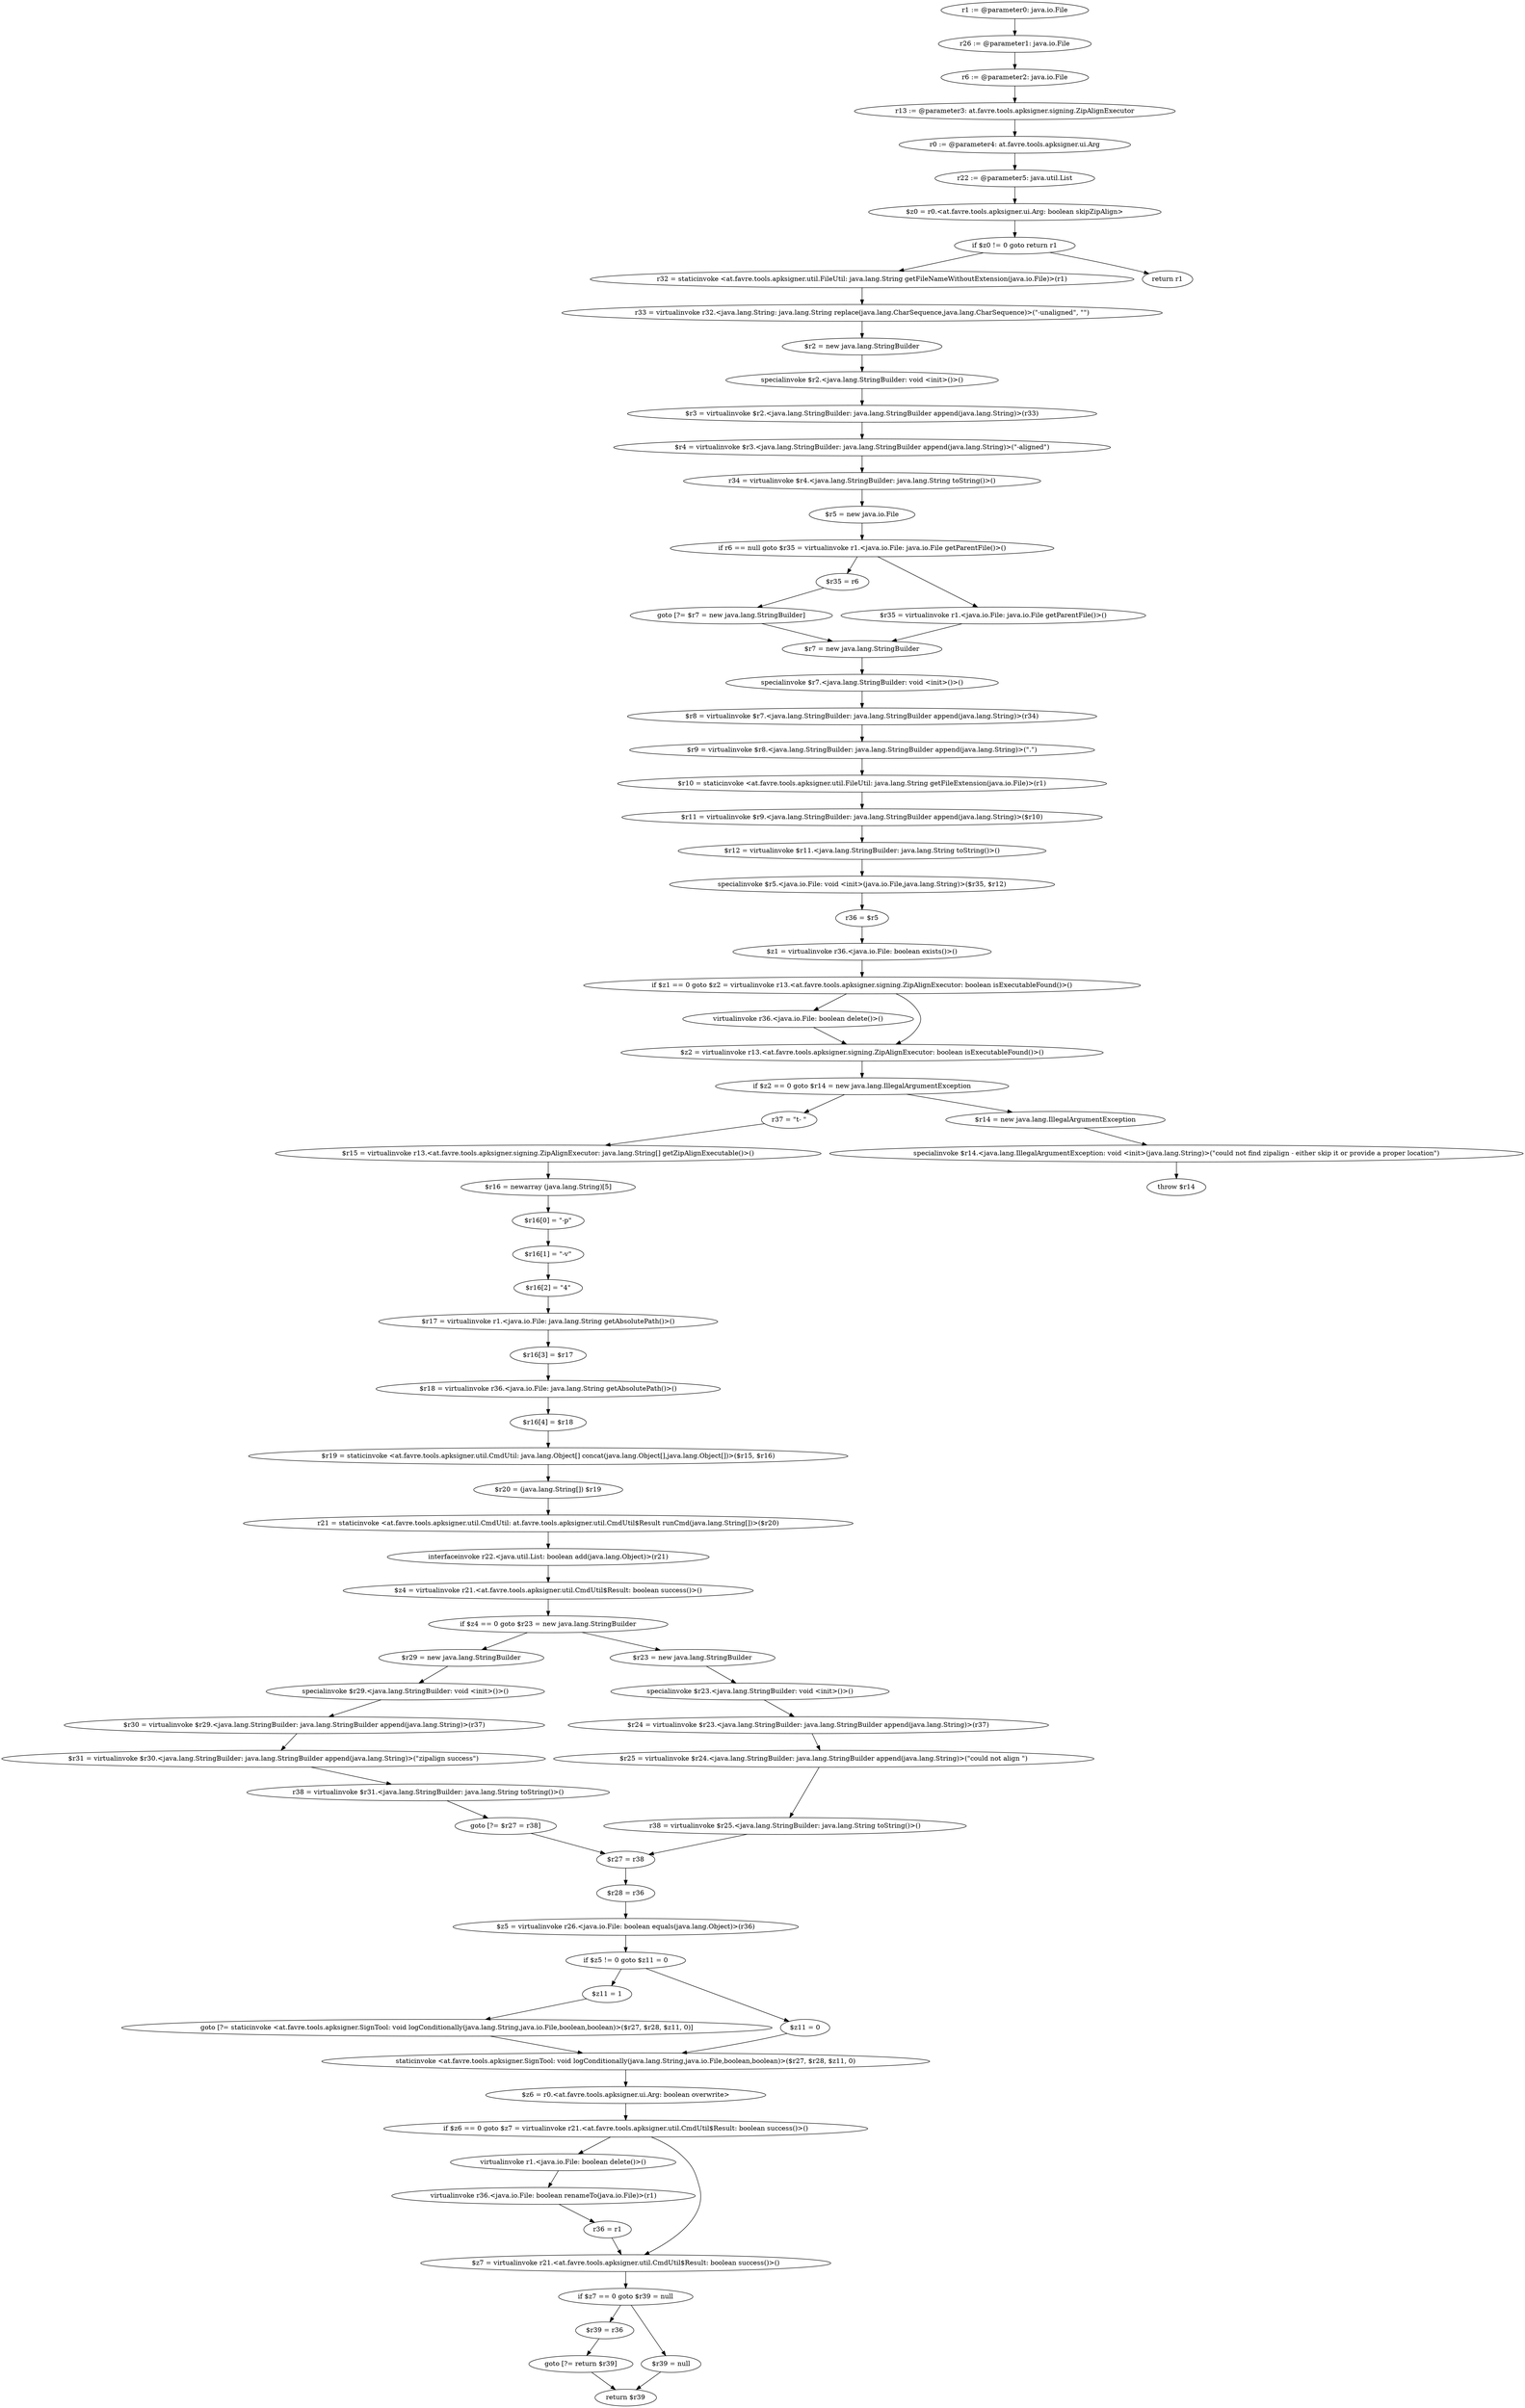 digraph "unitGraph" {
    "r1 := @parameter0: java.io.File"
    "r26 := @parameter1: java.io.File"
    "r6 := @parameter2: java.io.File"
    "r13 := @parameter3: at.favre.tools.apksigner.signing.ZipAlignExecutor"
    "r0 := @parameter4: at.favre.tools.apksigner.ui.Arg"
    "r22 := @parameter5: java.util.List"
    "$z0 = r0.<at.favre.tools.apksigner.ui.Arg: boolean skipZipAlign>"
    "if $z0 != 0 goto return r1"
    "r32 = staticinvoke <at.favre.tools.apksigner.util.FileUtil: java.lang.String getFileNameWithoutExtension(java.io.File)>(r1)"
    "r33 = virtualinvoke r32.<java.lang.String: java.lang.String replace(java.lang.CharSequence,java.lang.CharSequence)>(\"-unaligned\", \"\")"
    "$r2 = new java.lang.StringBuilder"
    "specialinvoke $r2.<java.lang.StringBuilder: void <init>()>()"
    "$r3 = virtualinvoke $r2.<java.lang.StringBuilder: java.lang.StringBuilder append(java.lang.String)>(r33)"
    "$r4 = virtualinvoke $r3.<java.lang.StringBuilder: java.lang.StringBuilder append(java.lang.String)>(\"-aligned\")"
    "r34 = virtualinvoke $r4.<java.lang.StringBuilder: java.lang.String toString()>()"
    "$r5 = new java.io.File"
    "if r6 == null goto $r35 = virtualinvoke r1.<java.io.File: java.io.File getParentFile()>()"
    "$r35 = r6"
    "goto [?= $r7 = new java.lang.StringBuilder]"
    "$r35 = virtualinvoke r1.<java.io.File: java.io.File getParentFile()>()"
    "$r7 = new java.lang.StringBuilder"
    "specialinvoke $r7.<java.lang.StringBuilder: void <init>()>()"
    "$r8 = virtualinvoke $r7.<java.lang.StringBuilder: java.lang.StringBuilder append(java.lang.String)>(r34)"
    "$r9 = virtualinvoke $r8.<java.lang.StringBuilder: java.lang.StringBuilder append(java.lang.String)>(\".\")"
    "$r10 = staticinvoke <at.favre.tools.apksigner.util.FileUtil: java.lang.String getFileExtension(java.io.File)>(r1)"
    "$r11 = virtualinvoke $r9.<java.lang.StringBuilder: java.lang.StringBuilder append(java.lang.String)>($r10)"
    "$r12 = virtualinvoke $r11.<java.lang.StringBuilder: java.lang.String toString()>()"
    "specialinvoke $r5.<java.io.File: void <init>(java.io.File,java.lang.String)>($r35, $r12)"
    "r36 = $r5"
    "$z1 = virtualinvoke r36.<java.io.File: boolean exists()>()"
    "if $z1 == 0 goto $z2 = virtualinvoke r13.<at.favre.tools.apksigner.signing.ZipAlignExecutor: boolean isExecutableFound()>()"
    "virtualinvoke r36.<java.io.File: boolean delete()>()"
    "$z2 = virtualinvoke r13.<at.favre.tools.apksigner.signing.ZipAlignExecutor: boolean isExecutableFound()>()"
    "if $z2 == 0 goto $r14 = new java.lang.IllegalArgumentException"
    "r37 = \"\t- \""
    "$r15 = virtualinvoke r13.<at.favre.tools.apksigner.signing.ZipAlignExecutor: java.lang.String[] getZipAlignExecutable()>()"
    "$r16 = newarray (java.lang.String)[5]"
    "$r16[0] = \"-p\""
    "$r16[1] = \"-v\""
    "$r16[2] = \"4\""
    "$r17 = virtualinvoke r1.<java.io.File: java.lang.String getAbsolutePath()>()"
    "$r16[3] = $r17"
    "$r18 = virtualinvoke r36.<java.io.File: java.lang.String getAbsolutePath()>()"
    "$r16[4] = $r18"
    "$r19 = staticinvoke <at.favre.tools.apksigner.util.CmdUtil: java.lang.Object[] concat(java.lang.Object[],java.lang.Object[])>($r15, $r16)"
    "$r20 = (java.lang.String[]) $r19"
    "r21 = staticinvoke <at.favre.tools.apksigner.util.CmdUtil: at.favre.tools.apksigner.util.CmdUtil$Result runCmd(java.lang.String[])>($r20)"
    "interfaceinvoke r22.<java.util.List: boolean add(java.lang.Object)>(r21)"
    "$z4 = virtualinvoke r21.<at.favre.tools.apksigner.util.CmdUtil$Result: boolean success()>()"
    "if $z4 == 0 goto $r23 = new java.lang.StringBuilder"
    "$r29 = new java.lang.StringBuilder"
    "specialinvoke $r29.<java.lang.StringBuilder: void <init>()>()"
    "$r30 = virtualinvoke $r29.<java.lang.StringBuilder: java.lang.StringBuilder append(java.lang.String)>(r37)"
    "$r31 = virtualinvoke $r30.<java.lang.StringBuilder: java.lang.StringBuilder append(java.lang.String)>(\"zipalign success\")"
    "r38 = virtualinvoke $r31.<java.lang.StringBuilder: java.lang.String toString()>()"
    "goto [?= $r27 = r38]"
    "$r23 = new java.lang.StringBuilder"
    "specialinvoke $r23.<java.lang.StringBuilder: void <init>()>()"
    "$r24 = virtualinvoke $r23.<java.lang.StringBuilder: java.lang.StringBuilder append(java.lang.String)>(r37)"
    "$r25 = virtualinvoke $r24.<java.lang.StringBuilder: java.lang.StringBuilder append(java.lang.String)>(\"could not align \")"
    "r38 = virtualinvoke $r25.<java.lang.StringBuilder: java.lang.String toString()>()"
    "$r27 = r38"
    "$r28 = r36"
    "$z5 = virtualinvoke r26.<java.io.File: boolean equals(java.lang.Object)>(r36)"
    "if $z5 != 0 goto $z11 = 0"
    "$z11 = 1"
    "goto [?= staticinvoke <at.favre.tools.apksigner.SignTool: void logConditionally(java.lang.String,java.io.File,boolean,boolean)>($r27, $r28, $z11, 0)]"
    "$z11 = 0"
    "staticinvoke <at.favre.tools.apksigner.SignTool: void logConditionally(java.lang.String,java.io.File,boolean,boolean)>($r27, $r28, $z11, 0)"
    "$z6 = r0.<at.favre.tools.apksigner.ui.Arg: boolean overwrite>"
    "if $z6 == 0 goto $z7 = virtualinvoke r21.<at.favre.tools.apksigner.util.CmdUtil$Result: boolean success()>()"
    "virtualinvoke r1.<java.io.File: boolean delete()>()"
    "virtualinvoke r36.<java.io.File: boolean renameTo(java.io.File)>(r1)"
    "r36 = r1"
    "$z7 = virtualinvoke r21.<at.favre.tools.apksigner.util.CmdUtil$Result: boolean success()>()"
    "if $z7 == 0 goto $r39 = null"
    "$r39 = r36"
    "goto [?= return $r39]"
    "$r39 = null"
    "return $r39"
    "$r14 = new java.lang.IllegalArgumentException"
    "specialinvoke $r14.<java.lang.IllegalArgumentException: void <init>(java.lang.String)>(\"could not find zipalign - either skip it or provide a proper location\")"
    "throw $r14"
    "return r1"
    "r1 := @parameter0: java.io.File"->"r26 := @parameter1: java.io.File";
    "r26 := @parameter1: java.io.File"->"r6 := @parameter2: java.io.File";
    "r6 := @parameter2: java.io.File"->"r13 := @parameter3: at.favre.tools.apksigner.signing.ZipAlignExecutor";
    "r13 := @parameter3: at.favre.tools.apksigner.signing.ZipAlignExecutor"->"r0 := @parameter4: at.favre.tools.apksigner.ui.Arg";
    "r0 := @parameter4: at.favre.tools.apksigner.ui.Arg"->"r22 := @parameter5: java.util.List";
    "r22 := @parameter5: java.util.List"->"$z0 = r0.<at.favre.tools.apksigner.ui.Arg: boolean skipZipAlign>";
    "$z0 = r0.<at.favre.tools.apksigner.ui.Arg: boolean skipZipAlign>"->"if $z0 != 0 goto return r1";
    "if $z0 != 0 goto return r1"->"r32 = staticinvoke <at.favre.tools.apksigner.util.FileUtil: java.lang.String getFileNameWithoutExtension(java.io.File)>(r1)";
    "if $z0 != 0 goto return r1"->"return r1";
    "r32 = staticinvoke <at.favre.tools.apksigner.util.FileUtil: java.lang.String getFileNameWithoutExtension(java.io.File)>(r1)"->"r33 = virtualinvoke r32.<java.lang.String: java.lang.String replace(java.lang.CharSequence,java.lang.CharSequence)>(\"-unaligned\", \"\")";
    "r33 = virtualinvoke r32.<java.lang.String: java.lang.String replace(java.lang.CharSequence,java.lang.CharSequence)>(\"-unaligned\", \"\")"->"$r2 = new java.lang.StringBuilder";
    "$r2 = new java.lang.StringBuilder"->"specialinvoke $r2.<java.lang.StringBuilder: void <init>()>()";
    "specialinvoke $r2.<java.lang.StringBuilder: void <init>()>()"->"$r3 = virtualinvoke $r2.<java.lang.StringBuilder: java.lang.StringBuilder append(java.lang.String)>(r33)";
    "$r3 = virtualinvoke $r2.<java.lang.StringBuilder: java.lang.StringBuilder append(java.lang.String)>(r33)"->"$r4 = virtualinvoke $r3.<java.lang.StringBuilder: java.lang.StringBuilder append(java.lang.String)>(\"-aligned\")";
    "$r4 = virtualinvoke $r3.<java.lang.StringBuilder: java.lang.StringBuilder append(java.lang.String)>(\"-aligned\")"->"r34 = virtualinvoke $r4.<java.lang.StringBuilder: java.lang.String toString()>()";
    "r34 = virtualinvoke $r4.<java.lang.StringBuilder: java.lang.String toString()>()"->"$r5 = new java.io.File";
    "$r5 = new java.io.File"->"if r6 == null goto $r35 = virtualinvoke r1.<java.io.File: java.io.File getParentFile()>()";
    "if r6 == null goto $r35 = virtualinvoke r1.<java.io.File: java.io.File getParentFile()>()"->"$r35 = r6";
    "if r6 == null goto $r35 = virtualinvoke r1.<java.io.File: java.io.File getParentFile()>()"->"$r35 = virtualinvoke r1.<java.io.File: java.io.File getParentFile()>()";
    "$r35 = r6"->"goto [?= $r7 = new java.lang.StringBuilder]";
    "goto [?= $r7 = new java.lang.StringBuilder]"->"$r7 = new java.lang.StringBuilder";
    "$r35 = virtualinvoke r1.<java.io.File: java.io.File getParentFile()>()"->"$r7 = new java.lang.StringBuilder";
    "$r7 = new java.lang.StringBuilder"->"specialinvoke $r7.<java.lang.StringBuilder: void <init>()>()";
    "specialinvoke $r7.<java.lang.StringBuilder: void <init>()>()"->"$r8 = virtualinvoke $r7.<java.lang.StringBuilder: java.lang.StringBuilder append(java.lang.String)>(r34)";
    "$r8 = virtualinvoke $r7.<java.lang.StringBuilder: java.lang.StringBuilder append(java.lang.String)>(r34)"->"$r9 = virtualinvoke $r8.<java.lang.StringBuilder: java.lang.StringBuilder append(java.lang.String)>(\".\")";
    "$r9 = virtualinvoke $r8.<java.lang.StringBuilder: java.lang.StringBuilder append(java.lang.String)>(\".\")"->"$r10 = staticinvoke <at.favre.tools.apksigner.util.FileUtil: java.lang.String getFileExtension(java.io.File)>(r1)";
    "$r10 = staticinvoke <at.favre.tools.apksigner.util.FileUtil: java.lang.String getFileExtension(java.io.File)>(r1)"->"$r11 = virtualinvoke $r9.<java.lang.StringBuilder: java.lang.StringBuilder append(java.lang.String)>($r10)";
    "$r11 = virtualinvoke $r9.<java.lang.StringBuilder: java.lang.StringBuilder append(java.lang.String)>($r10)"->"$r12 = virtualinvoke $r11.<java.lang.StringBuilder: java.lang.String toString()>()";
    "$r12 = virtualinvoke $r11.<java.lang.StringBuilder: java.lang.String toString()>()"->"specialinvoke $r5.<java.io.File: void <init>(java.io.File,java.lang.String)>($r35, $r12)";
    "specialinvoke $r5.<java.io.File: void <init>(java.io.File,java.lang.String)>($r35, $r12)"->"r36 = $r5";
    "r36 = $r5"->"$z1 = virtualinvoke r36.<java.io.File: boolean exists()>()";
    "$z1 = virtualinvoke r36.<java.io.File: boolean exists()>()"->"if $z1 == 0 goto $z2 = virtualinvoke r13.<at.favre.tools.apksigner.signing.ZipAlignExecutor: boolean isExecutableFound()>()";
    "if $z1 == 0 goto $z2 = virtualinvoke r13.<at.favre.tools.apksigner.signing.ZipAlignExecutor: boolean isExecutableFound()>()"->"virtualinvoke r36.<java.io.File: boolean delete()>()";
    "if $z1 == 0 goto $z2 = virtualinvoke r13.<at.favre.tools.apksigner.signing.ZipAlignExecutor: boolean isExecutableFound()>()"->"$z2 = virtualinvoke r13.<at.favre.tools.apksigner.signing.ZipAlignExecutor: boolean isExecutableFound()>()";
    "virtualinvoke r36.<java.io.File: boolean delete()>()"->"$z2 = virtualinvoke r13.<at.favre.tools.apksigner.signing.ZipAlignExecutor: boolean isExecutableFound()>()";
    "$z2 = virtualinvoke r13.<at.favre.tools.apksigner.signing.ZipAlignExecutor: boolean isExecutableFound()>()"->"if $z2 == 0 goto $r14 = new java.lang.IllegalArgumentException";
    "if $z2 == 0 goto $r14 = new java.lang.IllegalArgumentException"->"r37 = \"\t- \"";
    "if $z2 == 0 goto $r14 = new java.lang.IllegalArgumentException"->"$r14 = new java.lang.IllegalArgumentException";
    "r37 = \"\t- \""->"$r15 = virtualinvoke r13.<at.favre.tools.apksigner.signing.ZipAlignExecutor: java.lang.String[] getZipAlignExecutable()>()";
    "$r15 = virtualinvoke r13.<at.favre.tools.apksigner.signing.ZipAlignExecutor: java.lang.String[] getZipAlignExecutable()>()"->"$r16 = newarray (java.lang.String)[5]";
    "$r16 = newarray (java.lang.String)[5]"->"$r16[0] = \"-p\"";
    "$r16[0] = \"-p\""->"$r16[1] = \"-v\"";
    "$r16[1] = \"-v\""->"$r16[2] = \"4\"";
    "$r16[2] = \"4\""->"$r17 = virtualinvoke r1.<java.io.File: java.lang.String getAbsolutePath()>()";
    "$r17 = virtualinvoke r1.<java.io.File: java.lang.String getAbsolutePath()>()"->"$r16[3] = $r17";
    "$r16[3] = $r17"->"$r18 = virtualinvoke r36.<java.io.File: java.lang.String getAbsolutePath()>()";
    "$r18 = virtualinvoke r36.<java.io.File: java.lang.String getAbsolutePath()>()"->"$r16[4] = $r18";
    "$r16[4] = $r18"->"$r19 = staticinvoke <at.favre.tools.apksigner.util.CmdUtil: java.lang.Object[] concat(java.lang.Object[],java.lang.Object[])>($r15, $r16)";
    "$r19 = staticinvoke <at.favre.tools.apksigner.util.CmdUtil: java.lang.Object[] concat(java.lang.Object[],java.lang.Object[])>($r15, $r16)"->"$r20 = (java.lang.String[]) $r19";
    "$r20 = (java.lang.String[]) $r19"->"r21 = staticinvoke <at.favre.tools.apksigner.util.CmdUtil: at.favre.tools.apksigner.util.CmdUtil$Result runCmd(java.lang.String[])>($r20)";
    "r21 = staticinvoke <at.favre.tools.apksigner.util.CmdUtil: at.favre.tools.apksigner.util.CmdUtil$Result runCmd(java.lang.String[])>($r20)"->"interfaceinvoke r22.<java.util.List: boolean add(java.lang.Object)>(r21)";
    "interfaceinvoke r22.<java.util.List: boolean add(java.lang.Object)>(r21)"->"$z4 = virtualinvoke r21.<at.favre.tools.apksigner.util.CmdUtil$Result: boolean success()>()";
    "$z4 = virtualinvoke r21.<at.favre.tools.apksigner.util.CmdUtil$Result: boolean success()>()"->"if $z4 == 0 goto $r23 = new java.lang.StringBuilder";
    "if $z4 == 0 goto $r23 = new java.lang.StringBuilder"->"$r29 = new java.lang.StringBuilder";
    "if $z4 == 0 goto $r23 = new java.lang.StringBuilder"->"$r23 = new java.lang.StringBuilder";
    "$r29 = new java.lang.StringBuilder"->"specialinvoke $r29.<java.lang.StringBuilder: void <init>()>()";
    "specialinvoke $r29.<java.lang.StringBuilder: void <init>()>()"->"$r30 = virtualinvoke $r29.<java.lang.StringBuilder: java.lang.StringBuilder append(java.lang.String)>(r37)";
    "$r30 = virtualinvoke $r29.<java.lang.StringBuilder: java.lang.StringBuilder append(java.lang.String)>(r37)"->"$r31 = virtualinvoke $r30.<java.lang.StringBuilder: java.lang.StringBuilder append(java.lang.String)>(\"zipalign success\")";
    "$r31 = virtualinvoke $r30.<java.lang.StringBuilder: java.lang.StringBuilder append(java.lang.String)>(\"zipalign success\")"->"r38 = virtualinvoke $r31.<java.lang.StringBuilder: java.lang.String toString()>()";
    "r38 = virtualinvoke $r31.<java.lang.StringBuilder: java.lang.String toString()>()"->"goto [?= $r27 = r38]";
    "goto [?= $r27 = r38]"->"$r27 = r38";
    "$r23 = new java.lang.StringBuilder"->"specialinvoke $r23.<java.lang.StringBuilder: void <init>()>()";
    "specialinvoke $r23.<java.lang.StringBuilder: void <init>()>()"->"$r24 = virtualinvoke $r23.<java.lang.StringBuilder: java.lang.StringBuilder append(java.lang.String)>(r37)";
    "$r24 = virtualinvoke $r23.<java.lang.StringBuilder: java.lang.StringBuilder append(java.lang.String)>(r37)"->"$r25 = virtualinvoke $r24.<java.lang.StringBuilder: java.lang.StringBuilder append(java.lang.String)>(\"could not align \")";
    "$r25 = virtualinvoke $r24.<java.lang.StringBuilder: java.lang.StringBuilder append(java.lang.String)>(\"could not align \")"->"r38 = virtualinvoke $r25.<java.lang.StringBuilder: java.lang.String toString()>()";
    "r38 = virtualinvoke $r25.<java.lang.StringBuilder: java.lang.String toString()>()"->"$r27 = r38";
    "$r27 = r38"->"$r28 = r36";
    "$r28 = r36"->"$z5 = virtualinvoke r26.<java.io.File: boolean equals(java.lang.Object)>(r36)";
    "$z5 = virtualinvoke r26.<java.io.File: boolean equals(java.lang.Object)>(r36)"->"if $z5 != 0 goto $z11 = 0";
    "if $z5 != 0 goto $z11 = 0"->"$z11 = 1";
    "if $z5 != 0 goto $z11 = 0"->"$z11 = 0";
    "$z11 = 1"->"goto [?= staticinvoke <at.favre.tools.apksigner.SignTool: void logConditionally(java.lang.String,java.io.File,boolean,boolean)>($r27, $r28, $z11, 0)]";
    "goto [?= staticinvoke <at.favre.tools.apksigner.SignTool: void logConditionally(java.lang.String,java.io.File,boolean,boolean)>($r27, $r28, $z11, 0)]"->"staticinvoke <at.favre.tools.apksigner.SignTool: void logConditionally(java.lang.String,java.io.File,boolean,boolean)>($r27, $r28, $z11, 0)";
    "$z11 = 0"->"staticinvoke <at.favre.tools.apksigner.SignTool: void logConditionally(java.lang.String,java.io.File,boolean,boolean)>($r27, $r28, $z11, 0)";
    "staticinvoke <at.favre.tools.apksigner.SignTool: void logConditionally(java.lang.String,java.io.File,boolean,boolean)>($r27, $r28, $z11, 0)"->"$z6 = r0.<at.favre.tools.apksigner.ui.Arg: boolean overwrite>";
    "$z6 = r0.<at.favre.tools.apksigner.ui.Arg: boolean overwrite>"->"if $z6 == 0 goto $z7 = virtualinvoke r21.<at.favre.tools.apksigner.util.CmdUtil$Result: boolean success()>()";
    "if $z6 == 0 goto $z7 = virtualinvoke r21.<at.favre.tools.apksigner.util.CmdUtil$Result: boolean success()>()"->"virtualinvoke r1.<java.io.File: boolean delete()>()";
    "if $z6 == 0 goto $z7 = virtualinvoke r21.<at.favre.tools.apksigner.util.CmdUtil$Result: boolean success()>()"->"$z7 = virtualinvoke r21.<at.favre.tools.apksigner.util.CmdUtil$Result: boolean success()>()";
    "virtualinvoke r1.<java.io.File: boolean delete()>()"->"virtualinvoke r36.<java.io.File: boolean renameTo(java.io.File)>(r1)";
    "virtualinvoke r36.<java.io.File: boolean renameTo(java.io.File)>(r1)"->"r36 = r1";
    "r36 = r1"->"$z7 = virtualinvoke r21.<at.favre.tools.apksigner.util.CmdUtil$Result: boolean success()>()";
    "$z7 = virtualinvoke r21.<at.favre.tools.apksigner.util.CmdUtil$Result: boolean success()>()"->"if $z7 == 0 goto $r39 = null";
    "if $z7 == 0 goto $r39 = null"->"$r39 = r36";
    "if $z7 == 0 goto $r39 = null"->"$r39 = null";
    "$r39 = r36"->"goto [?= return $r39]";
    "goto [?= return $r39]"->"return $r39";
    "$r39 = null"->"return $r39";
    "$r14 = new java.lang.IllegalArgumentException"->"specialinvoke $r14.<java.lang.IllegalArgumentException: void <init>(java.lang.String)>(\"could not find zipalign - either skip it or provide a proper location\")";
    "specialinvoke $r14.<java.lang.IllegalArgumentException: void <init>(java.lang.String)>(\"could not find zipalign - either skip it or provide a proper location\")"->"throw $r14";
}
